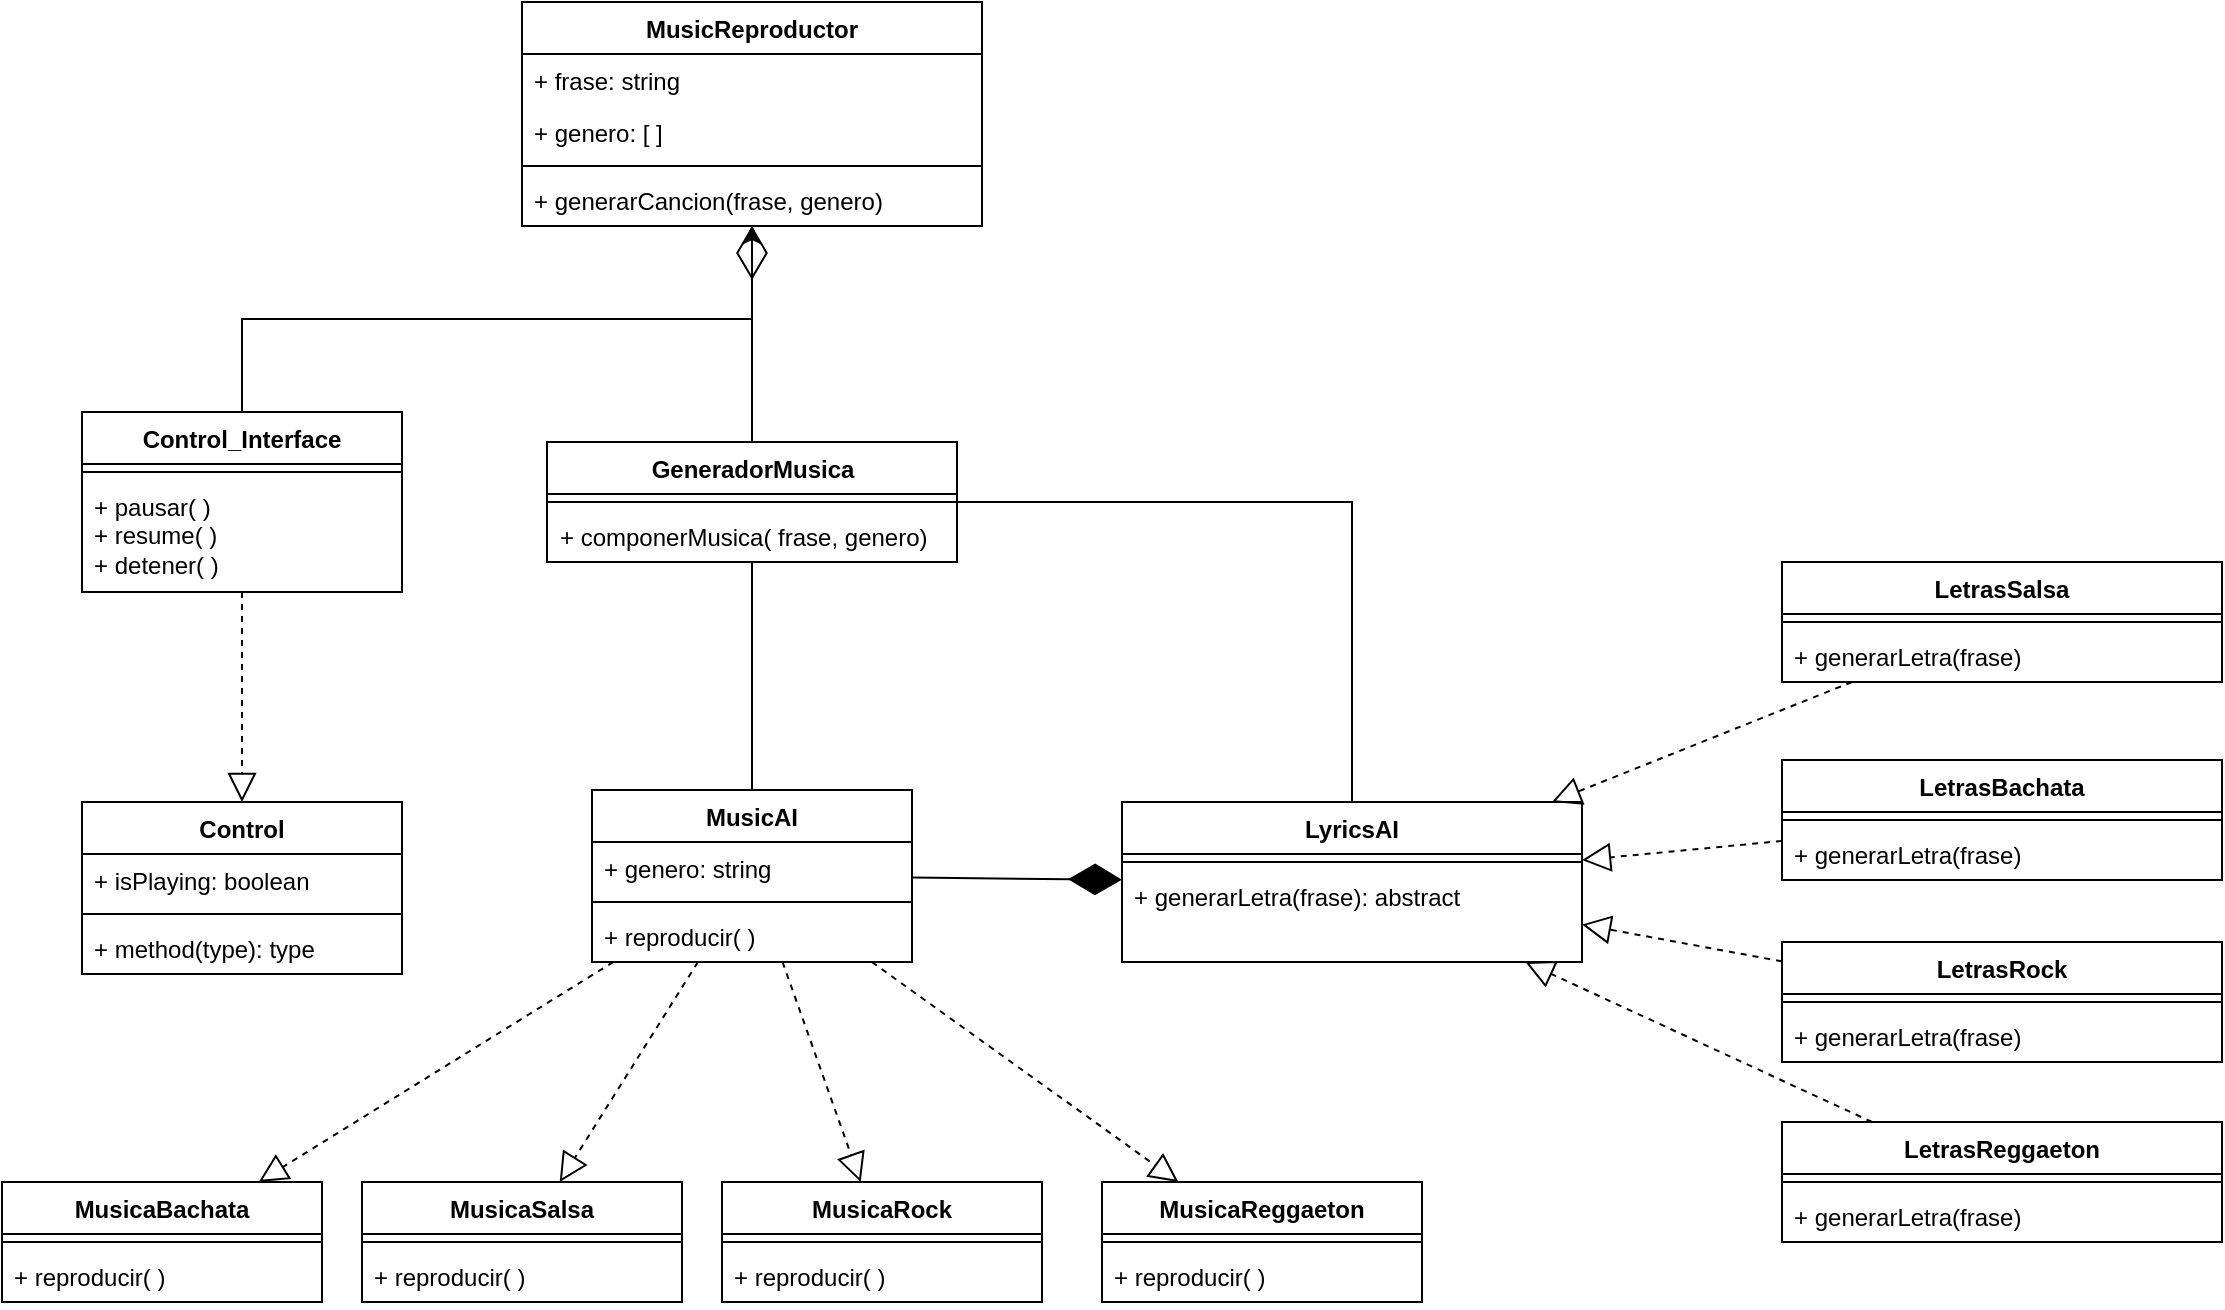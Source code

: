 <mxfile version="21.7.5" type="github">
  <diagram name="Página-1" id="z1PByEqdLCHVUJ9tPRRJ">
    <mxGraphModel dx="1127" dy="792" grid="1" gridSize="10" guides="1" tooltips="1" connect="1" arrows="1" fold="1" page="1" pageScale="1" pageWidth="827" pageHeight="1169" math="0" shadow="0">
      <root>
        <mxCell id="0" />
        <mxCell id="1" parent="0" />
        <mxCell id="fPxyy4-nxD-G0ZK6z71C-1" value="MusicReproductor" style="swimlane;fontStyle=1;align=center;verticalAlign=top;childLayout=stackLayout;horizontal=1;startSize=26;horizontalStack=0;resizeParent=1;resizeParentMax=0;resizeLast=0;collapsible=1;marginBottom=0;whiteSpace=wrap;html=1;" vertex="1" parent="1">
          <mxGeometry x="280" y="120" width="230" height="112" as="geometry" />
        </mxCell>
        <mxCell id="fPxyy4-nxD-G0ZK6z71C-2" value="+ frase: string" style="text;strokeColor=none;fillColor=none;align=left;verticalAlign=top;spacingLeft=4;spacingRight=4;overflow=hidden;rotatable=0;points=[[0,0.5],[1,0.5]];portConstraint=eastwest;whiteSpace=wrap;html=1;" vertex="1" parent="fPxyy4-nxD-G0ZK6z71C-1">
          <mxGeometry y="26" width="230" height="26" as="geometry" />
        </mxCell>
        <mxCell id="fPxyy4-nxD-G0ZK6z71C-45" value="+ genero: [ ]" style="text;strokeColor=none;fillColor=none;align=left;verticalAlign=top;spacingLeft=4;spacingRight=4;overflow=hidden;rotatable=0;points=[[0,0.5],[1,0.5]];portConstraint=eastwest;whiteSpace=wrap;html=1;" vertex="1" parent="fPxyy4-nxD-G0ZK6z71C-1">
          <mxGeometry y="52" width="230" height="26" as="geometry" />
        </mxCell>
        <mxCell id="fPxyy4-nxD-G0ZK6z71C-3" value="" style="line;strokeWidth=1;fillColor=none;align=left;verticalAlign=middle;spacingTop=-1;spacingLeft=3;spacingRight=3;rotatable=0;labelPosition=right;points=[];portConstraint=eastwest;strokeColor=inherit;" vertex="1" parent="fPxyy4-nxD-G0ZK6z71C-1">
          <mxGeometry y="78" width="230" height="8" as="geometry" />
        </mxCell>
        <mxCell id="fPxyy4-nxD-G0ZK6z71C-4" value="+ generarCancion(frase, genero)" style="text;strokeColor=none;fillColor=none;align=left;verticalAlign=top;spacingLeft=4;spacingRight=4;overflow=hidden;rotatable=0;points=[[0,0.5],[1,0.5]];portConstraint=eastwest;whiteSpace=wrap;html=1;" vertex="1" parent="fPxyy4-nxD-G0ZK6z71C-1">
          <mxGeometry y="86" width="230" height="26" as="geometry" />
        </mxCell>
        <mxCell id="fPxyy4-nxD-G0ZK6z71C-5" value="LyricsAI" style="swimlane;fontStyle=1;align=center;verticalAlign=top;childLayout=stackLayout;horizontal=1;startSize=26;horizontalStack=0;resizeParent=1;resizeParentMax=0;resizeLast=0;collapsible=1;marginBottom=0;whiteSpace=wrap;html=1;" vertex="1" parent="1">
          <mxGeometry x="580" y="520" width="230" height="80" as="geometry" />
        </mxCell>
        <mxCell id="fPxyy4-nxD-G0ZK6z71C-7" value="" style="line;strokeWidth=1;fillColor=none;align=left;verticalAlign=middle;spacingTop=-1;spacingLeft=3;spacingRight=3;rotatable=0;labelPosition=right;points=[];portConstraint=eastwest;strokeColor=inherit;" vertex="1" parent="fPxyy4-nxD-G0ZK6z71C-5">
          <mxGeometry y="26" width="230" height="8" as="geometry" />
        </mxCell>
        <mxCell id="fPxyy4-nxD-G0ZK6z71C-8" value="+ generarLetra(frase): abstract" style="text;strokeColor=none;fillColor=none;align=left;verticalAlign=top;spacingLeft=4;spacingRight=4;overflow=hidden;rotatable=0;points=[[0,0.5],[1,0.5]];portConstraint=eastwest;whiteSpace=wrap;html=1;" vertex="1" parent="fPxyy4-nxD-G0ZK6z71C-5">
          <mxGeometry y="34" width="230" height="46" as="geometry" />
        </mxCell>
        <mxCell id="fPxyy4-nxD-G0ZK6z71C-16" value="LetrasRock" style="swimlane;fontStyle=1;align=center;verticalAlign=top;childLayout=stackLayout;horizontal=1;startSize=26;horizontalStack=0;resizeParent=1;resizeParentMax=0;resizeLast=0;collapsible=1;marginBottom=0;whiteSpace=wrap;html=1;" vertex="1" parent="1">
          <mxGeometry x="910" y="590" width="220" height="60" as="geometry" />
        </mxCell>
        <mxCell id="fPxyy4-nxD-G0ZK6z71C-18" value="" style="line;strokeWidth=1;fillColor=none;align=left;verticalAlign=middle;spacingTop=-1;spacingLeft=3;spacingRight=3;rotatable=0;labelPosition=right;points=[];portConstraint=eastwest;strokeColor=inherit;" vertex="1" parent="fPxyy4-nxD-G0ZK6z71C-16">
          <mxGeometry y="26" width="220" height="8" as="geometry" />
        </mxCell>
        <mxCell id="fPxyy4-nxD-G0ZK6z71C-34" value="+&amp;nbsp;generarLetra(frase)" style="text;strokeColor=none;fillColor=none;align=left;verticalAlign=top;spacingLeft=4;spacingRight=4;overflow=hidden;rotatable=0;points=[[0,0.5],[1,0.5]];portConstraint=eastwest;whiteSpace=wrap;html=1;" vertex="1" parent="fPxyy4-nxD-G0ZK6z71C-16">
          <mxGeometry y="34" width="220" height="26" as="geometry" />
        </mxCell>
        <mxCell id="fPxyy4-nxD-G0ZK6z71C-20" value="LetrasBachata" style="swimlane;fontStyle=1;align=center;verticalAlign=top;childLayout=stackLayout;horizontal=1;startSize=26;horizontalStack=0;resizeParent=1;resizeParentMax=0;resizeLast=0;collapsible=1;marginBottom=0;whiteSpace=wrap;html=1;" vertex="1" parent="1">
          <mxGeometry x="910" y="499" width="220" height="60" as="geometry" />
        </mxCell>
        <mxCell id="fPxyy4-nxD-G0ZK6z71C-21" value="" style="line;strokeWidth=1;fillColor=none;align=left;verticalAlign=middle;spacingTop=-1;spacingLeft=3;spacingRight=3;rotatable=0;labelPosition=right;points=[];portConstraint=eastwest;strokeColor=inherit;" vertex="1" parent="fPxyy4-nxD-G0ZK6z71C-20">
          <mxGeometry y="26" width="220" height="8" as="geometry" />
        </mxCell>
        <mxCell id="fPxyy4-nxD-G0ZK6z71C-33" value="+&amp;nbsp;generarLetra(frase)" style="text;strokeColor=none;fillColor=none;align=left;verticalAlign=top;spacingLeft=4;spacingRight=4;overflow=hidden;rotatable=0;points=[[0,0.5],[1,0.5]];portConstraint=eastwest;whiteSpace=wrap;html=1;" vertex="1" parent="fPxyy4-nxD-G0ZK6z71C-20">
          <mxGeometry y="34" width="220" height="26" as="geometry" />
        </mxCell>
        <mxCell id="fPxyy4-nxD-G0ZK6z71C-23" value="LetrasReggaeton" style="swimlane;fontStyle=1;align=center;verticalAlign=top;childLayout=stackLayout;horizontal=1;startSize=26;horizontalStack=0;resizeParent=1;resizeParentMax=0;resizeLast=0;collapsible=1;marginBottom=0;whiteSpace=wrap;html=1;" vertex="1" parent="1">
          <mxGeometry x="910" y="680" width="220" height="60" as="geometry" />
        </mxCell>
        <mxCell id="fPxyy4-nxD-G0ZK6z71C-24" value="" style="line;strokeWidth=1;fillColor=none;align=left;verticalAlign=middle;spacingTop=-1;spacingLeft=3;spacingRight=3;rotatable=0;labelPosition=right;points=[];portConstraint=eastwest;strokeColor=inherit;" vertex="1" parent="fPxyy4-nxD-G0ZK6z71C-23">
          <mxGeometry y="26" width="220" height="8" as="geometry" />
        </mxCell>
        <mxCell id="fPxyy4-nxD-G0ZK6z71C-35" value="+&amp;nbsp;generarLetra(frase)" style="text;strokeColor=none;fillColor=none;align=left;verticalAlign=top;spacingLeft=4;spacingRight=4;overflow=hidden;rotatable=0;points=[[0,0.5],[1,0.5]];portConstraint=eastwest;whiteSpace=wrap;html=1;" vertex="1" parent="fPxyy4-nxD-G0ZK6z71C-23">
          <mxGeometry y="34" width="220" height="26" as="geometry" />
        </mxCell>
        <mxCell id="fPxyy4-nxD-G0ZK6z71C-26" value="LetrasSalsa" style="swimlane;fontStyle=1;align=center;verticalAlign=top;childLayout=stackLayout;horizontal=1;startSize=26;horizontalStack=0;resizeParent=1;resizeParentMax=0;resizeLast=0;collapsible=1;marginBottom=0;whiteSpace=wrap;html=1;" vertex="1" parent="1">
          <mxGeometry x="910" y="400" width="220" height="60" as="geometry" />
        </mxCell>
        <mxCell id="fPxyy4-nxD-G0ZK6z71C-27" value="" style="line;strokeWidth=1;fillColor=none;align=left;verticalAlign=middle;spacingTop=-1;spacingLeft=3;spacingRight=3;rotatable=0;labelPosition=right;points=[];portConstraint=eastwest;strokeColor=inherit;" vertex="1" parent="fPxyy4-nxD-G0ZK6z71C-26">
          <mxGeometry y="26" width="220" height="8" as="geometry" />
        </mxCell>
        <mxCell id="fPxyy4-nxD-G0ZK6z71C-28" value="+&amp;nbsp;generarLetra(frase)" style="text;strokeColor=none;fillColor=none;align=left;verticalAlign=top;spacingLeft=4;spacingRight=4;overflow=hidden;rotatable=0;points=[[0,0.5],[1,0.5]];portConstraint=eastwest;whiteSpace=wrap;html=1;" vertex="1" parent="fPxyy4-nxD-G0ZK6z71C-26">
          <mxGeometry y="34" width="220" height="26" as="geometry" />
        </mxCell>
        <mxCell id="fPxyy4-nxD-G0ZK6z71C-32" value="" style="endArrow=block;dashed=1;endFill=0;endSize=12;html=1;rounded=0;" edge="1" parent="1" source="fPxyy4-nxD-G0ZK6z71C-26" target="fPxyy4-nxD-G0ZK6z71C-5">
          <mxGeometry width="160" relative="1" as="geometry">
            <mxPoint x="690" y="630" as="sourcePoint" />
            <mxPoint x="850" y="630" as="targetPoint" />
          </mxGeometry>
        </mxCell>
        <mxCell id="fPxyy4-nxD-G0ZK6z71C-36" value="" style="endArrow=block;dashed=1;endFill=0;endSize=12;html=1;rounded=0;" edge="1" parent="1" source="fPxyy4-nxD-G0ZK6z71C-20" target="fPxyy4-nxD-G0ZK6z71C-5">
          <mxGeometry width="160" relative="1" as="geometry">
            <mxPoint x="955" y="470" as="sourcePoint" />
            <mxPoint x="805" y="530" as="targetPoint" />
          </mxGeometry>
        </mxCell>
        <mxCell id="fPxyy4-nxD-G0ZK6z71C-37" value="" style="endArrow=block;dashed=1;endFill=0;endSize=12;html=1;rounded=0;" edge="1" parent="1" source="fPxyy4-nxD-G0ZK6z71C-16" target="fPxyy4-nxD-G0ZK6z71C-5">
          <mxGeometry width="160" relative="1" as="geometry">
            <mxPoint x="920" y="549" as="sourcePoint" />
            <mxPoint x="820" y="559" as="targetPoint" />
          </mxGeometry>
        </mxCell>
        <mxCell id="fPxyy4-nxD-G0ZK6z71C-38" value="" style="endArrow=block;dashed=1;endFill=0;endSize=12;html=1;rounded=0;" edge="1" parent="1" source="fPxyy4-nxD-G0ZK6z71C-23" target="fPxyy4-nxD-G0ZK6z71C-5">
          <mxGeometry width="160" relative="1" as="geometry">
            <mxPoint x="930" y="559" as="sourcePoint" />
            <mxPoint x="830" y="569" as="targetPoint" />
          </mxGeometry>
        </mxCell>
        <mxCell id="fPxyy4-nxD-G0ZK6z71C-40" value="" style="endArrow=diamondThin;endFill=1;endSize=24;html=1;rounded=0;" edge="1" parent="1" source="fPxyy4-nxD-G0ZK6z71C-41" target="fPxyy4-nxD-G0ZK6z71C-5">
          <mxGeometry width="160" relative="1" as="geometry">
            <mxPoint x="410" y="559.44" as="sourcePoint" />
            <mxPoint x="570" y="559.44" as="targetPoint" />
          </mxGeometry>
        </mxCell>
        <mxCell id="fPxyy4-nxD-G0ZK6z71C-41" value="MusicAI" style="swimlane;fontStyle=1;align=center;verticalAlign=top;childLayout=stackLayout;horizontal=1;startSize=26;horizontalStack=0;resizeParent=1;resizeParentMax=0;resizeLast=0;collapsible=1;marginBottom=0;whiteSpace=wrap;html=1;" vertex="1" parent="1">
          <mxGeometry x="315" y="514" width="160" height="86" as="geometry" />
        </mxCell>
        <mxCell id="fPxyy4-nxD-G0ZK6z71C-42" value="+ genero: string" style="text;strokeColor=none;fillColor=none;align=left;verticalAlign=top;spacingLeft=4;spacingRight=4;overflow=hidden;rotatable=0;points=[[0,0.5],[1,0.5]];portConstraint=eastwest;whiteSpace=wrap;html=1;" vertex="1" parent="fPxyy4-nxD-G0ZK6z71C-41">
          <mxGeometry y="26" width="160" height="26" as="geometry" />
        </mxCell>
        <mxCell id="fPxyy4-nxD-G0ZK6z71C-43" value="" style="line;strokeWidth=1;fillColor=none;align=left;verticalAlign=middle;spacingTop=-1;spacingLeft=3;spacingRight=3;rotatable=0;labelPosition=right;points=[];portConstraint=eastwest;strokeColor=inherit;" vertex="1" parent="fPxyy4-nxD-G0ZK6z71C-41">
          <mxGeometry y="52" width="160" height="8" as="geometry" />
        </mxCell>
        <mxCell id="fPxyy4-nxD-G0ZK6z71C-44" value="+ reproducir( )" style="text;strokeColor=none;fillColor=none;align=left;verticalAlign=top;spacingLeft=4;spacingRight=4;overflow=hidden;rotatable=0;points=[[0,0.5],[1,0.5]];portConstraint=eastwest;whiteSpace=wrap;html=1;" vertex="1" parent="fPxyy4-nxD-G0ZK6z71C-41">
          <mxGeometry y="60" width="160" height="26" as="geometry" />
        </mxCell>
        <mxCell id="fPxyy4-nxD-G0ZK6z71C-90" style="edgeStyle=orthogonalEdgeStyle;rounded=0;orthogonalLoop=1;jettySize=auto;html=1;exitX=0.5;exitY=0;exitDx=0;exitDy=0;" edge="1" parent="1" source="fPxyy4-nxD-G0ZK6z71C-46" target="fPxyy4-nxD-G0ZK6z71C-1">
          <mxGeometry relative="1" as="geometry" />
        </mxCell>
        <mxCell id="fPxyy4-nxD-G0ZK6z71C-46" value="Control_Interface" style="swimlane;fontStyle=1;align=center;verticalAlign=top;childLayout=stackLayout;horizontal=1;startSize=26;horizontalStack=0;resizeParent=1;resizeParentMax=0;resizeLast=0;collapsible=1;marginBottom=0;whiteSpace=wrap;html=1;" vertex="1" parent="1">
          <mxGeometry x="60" y="325" width="160" height="90" as="geometry" />
        </mxCell>
        <mxCell id="fPxyy4-nxD-G0ZK6z71C-48" value="" style="line;strokeWidth=1;fillColor=none;align=left;verticalAlign=middle;spacingTop=-1;spacingLeft=3;spacingRight=3;rotatable=0;labelPosition=right;points=[];portConstraint=eastwest;strokeColor=inherit;" vertex="1" parent="fPxyy4-nxD-G0ZK6z71C-46">
          <mxGeometry y="26" width="160" height="8" as="geometry" />
        </mxCell>
        <mxCell id="fPxyy4-nxD-G0ZK6z71C-49" value="&lt;div&gt;+ pausar( )&lt;/div&gt;&lt;div&gt;+ resume( )&lt;/div&gt;&lt;div&gt;+ detener( )&lt;br&gt;&lt;/div&gt;" style="text;strokeColor=none;fillColor=none;align=left;verticalAlign=top;spacingLeft=4;spacingRight=4;overflow=hidden;rotatable=0;points=[[0,0.5],[1,0.5]];portConstraint=eastwest;whiteSpace=wrap;html=1;" vertex="1" parent="fPxyy4-nxD-G0ZK6z71C-46">
          <mxGeometry y="34" width="160" height="56" as="geometry" />
        </mxCell>
        <mxCell id="fPxyy4-nxD-G0ZK6z71C-50" value="Control" style="swimlane;fontStyle=1;align=center;verticalAlign=top;childLayout=stackLayout;horizontal=1;startSize=26;horizontalStack=0;resizeParent=1;resizeParentMax=0;resizeLast=0;collapsible=1;marginBottom=0;whiteSpace=wrap;html=1;" vertex="1" parent="1">
          <mxGeometry x="60" y="520" width="160" height="86" as="geometry" />
        </mxCell>
        <mxCell id="fPxyy4-nxD-G0ZK6z71C-51" value="+ isPlaying: boolean" style="text;strokeColor=none;fillColor=none;align=left;verticalAlign=top;spacingLeft=4;spacingRight=4;overflow=hidden;rotatable=0;points=[[0,0.5],[1,0.5]];portConstraint=eastwest;whiteSpace=wrap;html=1;" vertex="1" parent="fPxyy4-nxD-G0ZK6z71C-50">
          <mxGeometry y="26" width="160" height="26" as="geometry" />
        </mxCell>
        <mxCell id="fPxyy4-nxD-G0ZK6z71C-52" value="" style="line;strokeWidth=1;fillColor=none;align=left;verticalAlign=middle;spacingTop=-1;spacingLeft=3;spacingRight=3;rotatable=0;labelPosition=right;points=[];portConstraint=eastwest;strokeColor=inherit;" vertex="1" parent="fPxyy4-nxD-G0ZK6z71C-50">
          <mxGeometry y="52" width="160" height="8" as="geometry" />
        </mxCell>
        <mxCell id="fPxyy4-nxD-G0ZK6z71C-53" value="+ method(type): type" style="text;strokeColor=none;fillColor=none;align=left;verticalAlign=top;spacingLeft=4;spacingRight=4;overflow=hidden;rotatable=0;points=[[0,0.5],[1,0.5]];portConstraint=eastwest;whiteSpace=wrap;html=1;" vertex="1" parent="fPxyy4-nxD-G0ZK6z71C-50">
          <mxGeometry y="60" width="160" height="26" as="geometry" />
        </mxCell>
        <mxCell id="fPxyy4-nxD-G0ZK6z71C-54" value="" style="endArrow=block;dashed=1;endFill=0;endSize=12;html=1;rounded=0;" edge="1" parent="1" source="fPxyy4-nxD-G0ZK6z71C-46" target="fPxyy4-nxD-G0ZK6z71C-50">
          <mxGeometry width="160" relative="1" as="geometry">
            <mxPoint x="340" y="430" as="sourcePoint" />
            <mxPoint x="500" y="430" as="targetPoint" />
          </mxGeometry>
        </mxCell>
        <mxCell id="fPxyy4-nxD-G0ZK6z71C-55" value="GeneradorMusica" style="swimlane;fontStyle=1;align=center;verticalAlign=top;childLayout=stackLayout;horizontal=1;startSize=26;horizontalStack=0;resizeParent=1;resizeParentMax=0;resizeLast=0;collapsible=1;marginBottom=0;whiteSpace=wrap;html=1;" vertex="1" parent="1">
          <mxGeometry x="292.5" y="340" width="205" height="60" as="geometry" />
        </mxCell>
        <mxCell id="fPxyy4-nxD-G0ZK6z71C-57" value="" style="line;strokeWidth=1;fillColor=none;align=left;verticalAlign=middle;spacingTop=-1;spacingLeft=3;spacingRight=3;rotatable=0;labelPosition=right;points=[];portConstraint=eastwest;strokeColor=inherit;" vertex="1" parent="fPxyy4-nxD-G0ZK6z71C-55">
          <mxGeometry y="26" width="205" height="8" as="geometry" />
        </mxCell>
        <mxCell id="fPxyy4-nxD-G0ZK6z71C-58" value="+ componerMusica( frase, genero)" style="text;strokeColor=none;fillColor=none;align=left;verticalAlign=top;spacingLeft=4;spacingRight=4;overflow=hidden;rotatable=0;points=[[0,0.5],[1,0.5]];portConstraint=eastwest;whiteSpace=wrap;html=1;" vertex="1" parent="fPxyy4-nxD-G0ZK6z71C-55">
          <mxGeometry y="34" width="205" height="26" as="geometry" />
        </mxCell>
        <mxCell id="fPxyy4-nxD-G0ZK6z71C-59" value="" style="endArrow=diamondThin;endFill=0;endSize=24;html=1;rounded=0;" edge="1" parent="1" source="fPxyy4-nxD-G0ZK6z71C-55" target="fPxyy4-nxD-G0ZK6z71C-1">
          <mxGeometry width="160" relative="1" as="geometry">
            <mxPoint x="490" y="430" as="sourcePoint" />
            <mxPoint x="650" y="430" as="targetPoint" />
          </mxGeometry>
        </mxCell>
        <mxCell id="fPxyy4-nxD-G0ZK6z71C-61" value="MusicaSalsa" style="swimlane;fontStyle=1;align=center;verticalAlign=top;childLayout=stackLayout;horizontal=1;startSize=26;horizontalStack=0;resizeParent=1;resizeParentMax=0;resizeLast=0;collapsible=1;marginBottom=0;whiteSpace=wrap;html=1;" vertex="1" parent="1">
          <mxGeometry x="200" y="710" width="160" height="60" as="geometry" />
        </mxCell>
        <mxCell id="fPxyy4-nxD-G0ZK6z71C-63" value="" style="line;strokeWidth=1;fillColor=none;align=left;verticalAlign=middle;spacingTop=-1;spacingLeft=3;spacingRight=3;rotatable=0;labelPosition=right;points=[];portConstraint=eastwest;strokeColor=inherit;" vertex="1" parent="fPxyy4-nxD-G0ZK6z71C-61">
          <mxGeometry y="26" width="160" height="8" as="geometry" />
        </mxCell>
        <mxCell id="fPxyy4-nxD-G0ZK6z71C-79" value="+ reproducir( )" style="text;strokeColor=none;fillColor=none;align=left;verticalAlign=top;spacingLeft=4;spacingRight=4;overflow=hidden;rotatable=0;points=[[0,0.5],[1,0.5]];portConstraint=eastwest;whiteSpace=wrap;html=1;" vertex="1" parent="fPxyy4-nxD-G0ZK6z71C-61">
          <mxGeometry y="34" width="160" height="26" as="geometry" />
        </mxCell>
        <mxCell id="fPxyy4-nxD-G0ZK6z71C-65" value="MusicaRock" style="swimlane;fontStyle=1;align=center;verticalAlign=top;childLayout=stackLayout;horizontal=1;startSize=26;horizontalStack=0;resizeParent=1;resizeParentMax=0;resizeLast=0;collapsible=1;marginBottom=0;whiteSpace=wrap;html=1;" vertex="1" parent="1">
          <mxGeometry x="380" y="710" width="160" height="60" as="geometry" />
        </mxCell>
        <mxCell id="fPxyy4-nxD-G0ZK6z71C-67" value="" style="line;strokeWidth=1;fillColor=none;align=left;verticalAlign=middle;spacingTop=-1;spacingLeft=3;spacingRight=3;rotatable=0;labelPosition=right;points=[];portConstraint=eastwest;strokeColor=inherit;" vertex="1" parent="fPxyy4-nxD-G0ZK6z71C-65">
          <mxGeometry y="26" width="160" height="8" as="geometry" />
        </mxCell>
        <mxCell id="fPxyy4-nxD-G0ZK6z71C-80" value="+ reproducir( )" style="text;strokeColor=none;fillColor=none;align=left;verticalAlign=top;spacingLeft=4;spacingRight=4;overflow=hidden;rotatable=0;points=[[0,0.5],[1,0.5]];portConstraint=eastwest;whiteSpace=wrap;html=1;" vertex="1" parent="fPxyy4-nxD-G0ZK6z71C-65">
          <mxGeometry y="34" width="160" height="26" as="geometry" />
        </mxCell>
        <mxCell id="fPxyy4-nxD-G0ZK6z71C-69" value="MusicaBachata" style="swimlane;fontStyle=1;align=center;verticalAlign=top;childLayout=stackLayout;horizontal=1;startSize=26;horizontalStack=0;resizeParent=1;resizeParentMax=0;resizeLast=0;collapsible=1;marginBottom=0;whiteSpace=wrap;html=1;" vertex="1" parent="1">
          <mxGeometry x="20" y="710" width="160" height="60" as="geometry" />
        </mxCell>
        <mxCell id="fPxyy4-nxD-G0ZK6z71C-71" value="" style="line;strokeWidth=1;fillColor=none;align=left;verticalAlign=middle;spacingTop=-1;spacingLeft=3;spacingRight=3;rotatable=0;labelPosition=right;points=[];portConstraint=eastwest;strokeColor=inherit;" vertex="1" parent="fPxyy4-nxD-G0ZK6z71C-69">
          <mxGeometry y="26" width="160" height="8" as="geometry" />
        </mxCell>
        <mxCell id="fPxyy4-nxD-G0ZK6z71C-77" value="+ reproducir( )" style="text;strokeColor=none;fillColor=none;align=left;verticalAlign=top;spacingLeft=4;spacingRight=4;overflow=hidden;rotatable=0;points=[[0,0.5],[1,0.5]];portConstraint=eastwest;whiteSpace=wrap;html=1;" vertex="1" parent="fPxyy4-nxD-G0ZK6z71C-69">
          <mxGeometry y="34" width="160" height="26" as="geometry" />
        </mxCell>
        <mxCell id="fPxyy4-nxD-G0ZK6z71C-73" value="MusicaReggaeton" style="swimlane;fontStyle=1;align=center;verticalAlign=top;childLayout=stackLayout;horizontal=1;startSize=26;horizontalStack=0;resizeParent=1;resizeParentMax=0;resizeLast=0;collapsible=1;marginBottom=0;whiteSpace=wrap;html=1;" vertex="1" parent="1">
          <mxGeometry x="570" y="710" width="160" height="60" as="geometry" />
        </mxCell>
        <mxCell id="fPxyy4-nxD-G0ZK6z71C-75" value="" style="line;strokeWidth=1;fillColor=none;align=left;verticalAlign=middle;spacingTop=-1;spacingLeft=3;spacingRight=3;rotatable=0;labelPosition=right;points=[];portConstraint=eastwest;strokeColor=inherit;" vertex="1" parent="fPxyy4-nxD-G0ZK6z71C-73">
          <mxGeometry y="26" width="160" height="8" as="geometry" />
        </mxCell>
        <mxCell id="fPxyy4-nxD-G0ZK6z71C-81" value="+ reproducir( )" style="text;strokeColor=none;fillColor=none;align=left;verticalAlign=top;spacingLeft=4;spacingRight=4;overflow=hidden;rotatable=0;points=[[0,0.5],[1,0.5]];portConstraint=eastwest;whiteSpace=wrap;html=1;" vertex="1" parent="fPxyy4-nxD-G0ZK6z71C-73">
          <mxGeometry y="34" width="160" height="26" as="geometry" />
        </mxCell>
        <mxCell id="fPxyy4-nxD-G0ZK6z71C-82" value="" style="endArrow=block;dashed=1;endFill=0;endSize=12;html=1;rounded=0;" edge="1" parent="1" source="fPxyy4-nxD-G0ZK6z71C-41" target="fPxyy4-nxD-G0ZK6z71C-69">
          <mxGeometry width="160" relative="1" as="geometry">
            <mxPoint x="240" y="650" as="sourcePoint" />
            <mxPoint x="400" y="650" as="targetPoint" />
          </mxGeometry>
        </mxCell>
        <mxCell id="fPxyy4-nxD-G0ZK6z71C-83" value="" style="endArrow=block;dashed=1;endFill=0;endSize=12;html=1;rounded=0;" edge="1" parent="1" source="fPxyy4-nxD-G0ZK6z71C-41" target="fPxyy4-nxD-G0ZK6z71C-61">
          <mxGeometry width="160" relative="1" as="geometry">
            <mxPoint x="336" y="610" as="sourcePoint" />
            <mxPoint x="158" y="720" as="targetPoint" />
          </mxGeometry>
        </mxCell>
        <mxCell id="fPxyy4-nxD-G0ZK6z71C-84" value="" style="endArrow=block;dashed=1;endFill=0;endSize=12;html=1;rounded=0;" edge="1" parent="1" source="fPxyy4-nxD-G0ZK6z71C-41" target="fPxyy4-nxD-G0ZK6z71C-65">
          <mxGeometry width="160" relative="1" as="geometry">
            <mxPoint x="378" y="610" as="sourcePoint" />
            <mxPoint x="309" y="720" as="targetPoint" />
          </mxGeometry>
        </mxCell>
        <mxCell id="fPxyy4-nxD-G0ZK6z71C-85" value="" style="endArrow=block;dashed=1;endFill=0;endSize=12;html=1;rounded=0;" edge="1" parent="1" source="fPxyy4-nxD-G0ZK6z71C-41" target="fPxyy4-nxD-G0ZK6z71C-73">
          <mxGeometry width="160" relative="1" as="geometry">
            <mxPoint x="420" y="610" as="sourcePoint" />
            <mxPoint x="459" y="720" as="targetPoint" />
          </mxGeometry>
        </mxCell>
        <mxCell id="fPxyy4-nxD-G0ZK6z71C-86" value="" style="endArrow=none;html=1;edgeStyle=orthogonalEdgeStyle;rounded=0;" edge="1" parent="1" source="fPxyy4-nxD-G0ZK6z71C-55" target="fPxyy4-nxD-G0ZK6z71C-41">
          <mxGeometry relative="1" as="geometry">
            <mxPoint x="450" y="450" as="sourcePoint" />
            <mxPoint x="610" y="450" as="targetPoint" />
          </mxGeometry>
        </mxCell>
        <mxCell id="fPxyy4-nxD-G0ZK6z71C-89" value="" style="endArrow=none;html=1;edgeStyle=orthogonalEdgeStyle;rounded=0;" edge="1" parent="1" source="fPxyy4-nxD-G0ZK6z71C-55" target="fPxyy4-nxD-G0ZK6z71C-5">
          <mxGeometry relative="1" as="geometry">
            <mxPoint x="405" y="410" as="sourcePoint" />
            <mxPoint x="405" y="524" as="targetPoint" />
          </mxGeometry>
        </mxCell>
      </root>
    </mxGraphModel>
  </diagram>
</mxfile>
